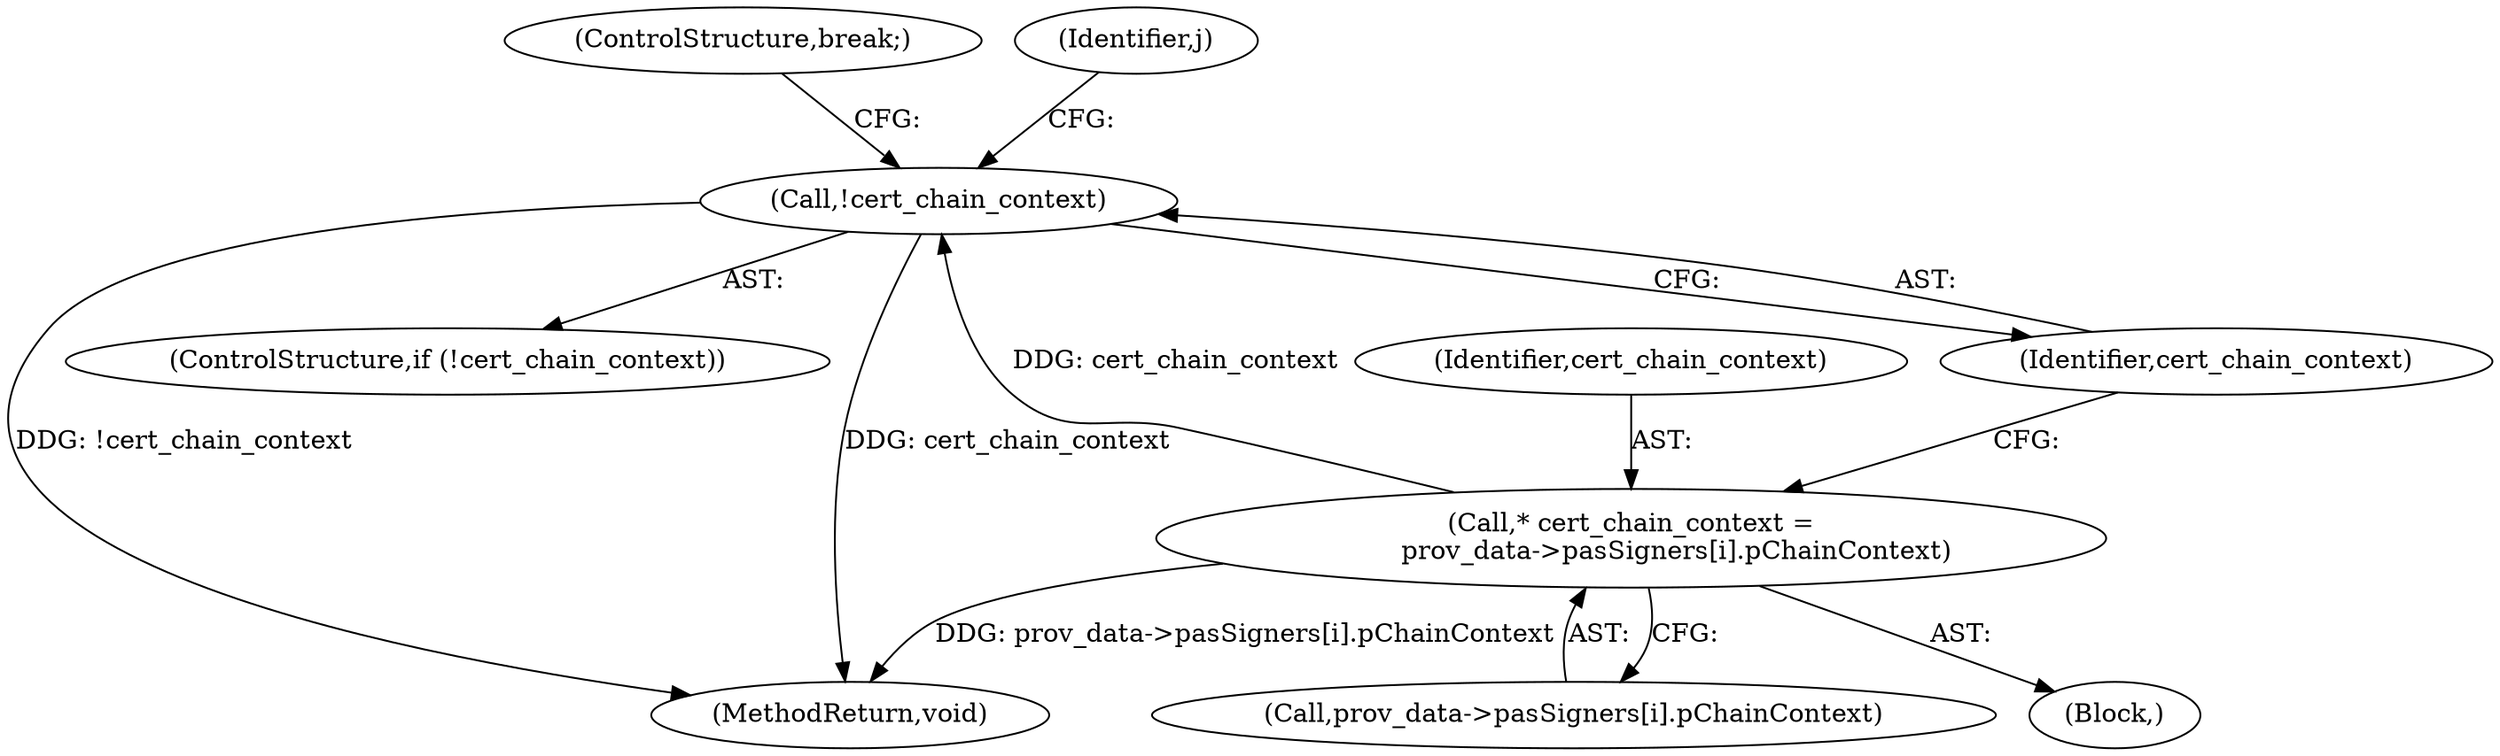 digraph "0_Chrome_7352baf29ac44d23cd580c2edfa8faf4e140a480@pointer" {
"1000255" [label="(Call,!cert_chain_context)"];
"1000245" [label="(Call,* cert_chain_context =\n           prov_data->pasSigners[i].pChainContext)"];
"1000255" [label="(Call,!cert_chain_context)"];
"1000243" [label="(Block,)"];
"1000247" [label="(Call,prov_data->pasSigners[i].pChainContext)"];
"1000254" [label="(ControlStructure,if (!cert_chain_context))"];
"1000257" [label="(ControlStructure,break;)"];
"1000246" [label="(Identifier,cert_chain_context)"];
"1000261" [label="(Identifier,j)"];
"1000332" [label="(MethodReturn,void)"];
"1000256" [label="(Identifier,cert_chain_context)"];
"1000245" [label="(Call,* cert_chain_context =\n           prov_data->pasSigners[i].pChainContext)"];
"1000255" -> "1000254"  [label="AST: "];
"1000255" -> "1000256"  [label="CFG: "];
"1000256" -> "1000255"  [label="AST: "];
"1000257" -> "1000255"  [label="CFG: "];
"1000261" -> "1000255"  [label="CFG: "];
"1000255" -> "1000332"  [label="DDG: !cert_chain_context"];
"1000255" -> "1000332"  [label="DDG: cert_chain_context"];
"1000245" -> "1000255"  [label="DDG: cert_chain_context"];
"1000245" -> "1000243"  [label="AST: "];
"1000245" -> "1000247"  [label="CFG: "];
"1000246" -> "1000245"  [label="AST: "];
"1000247" -> "1000245"  [label="AST: "];
"1000256" -> "1000245"  [label="CFG: "];
"1000245" -> "1000332"  [label="DDG: prov_data->pasSigners[i].pChainContext"];
}
